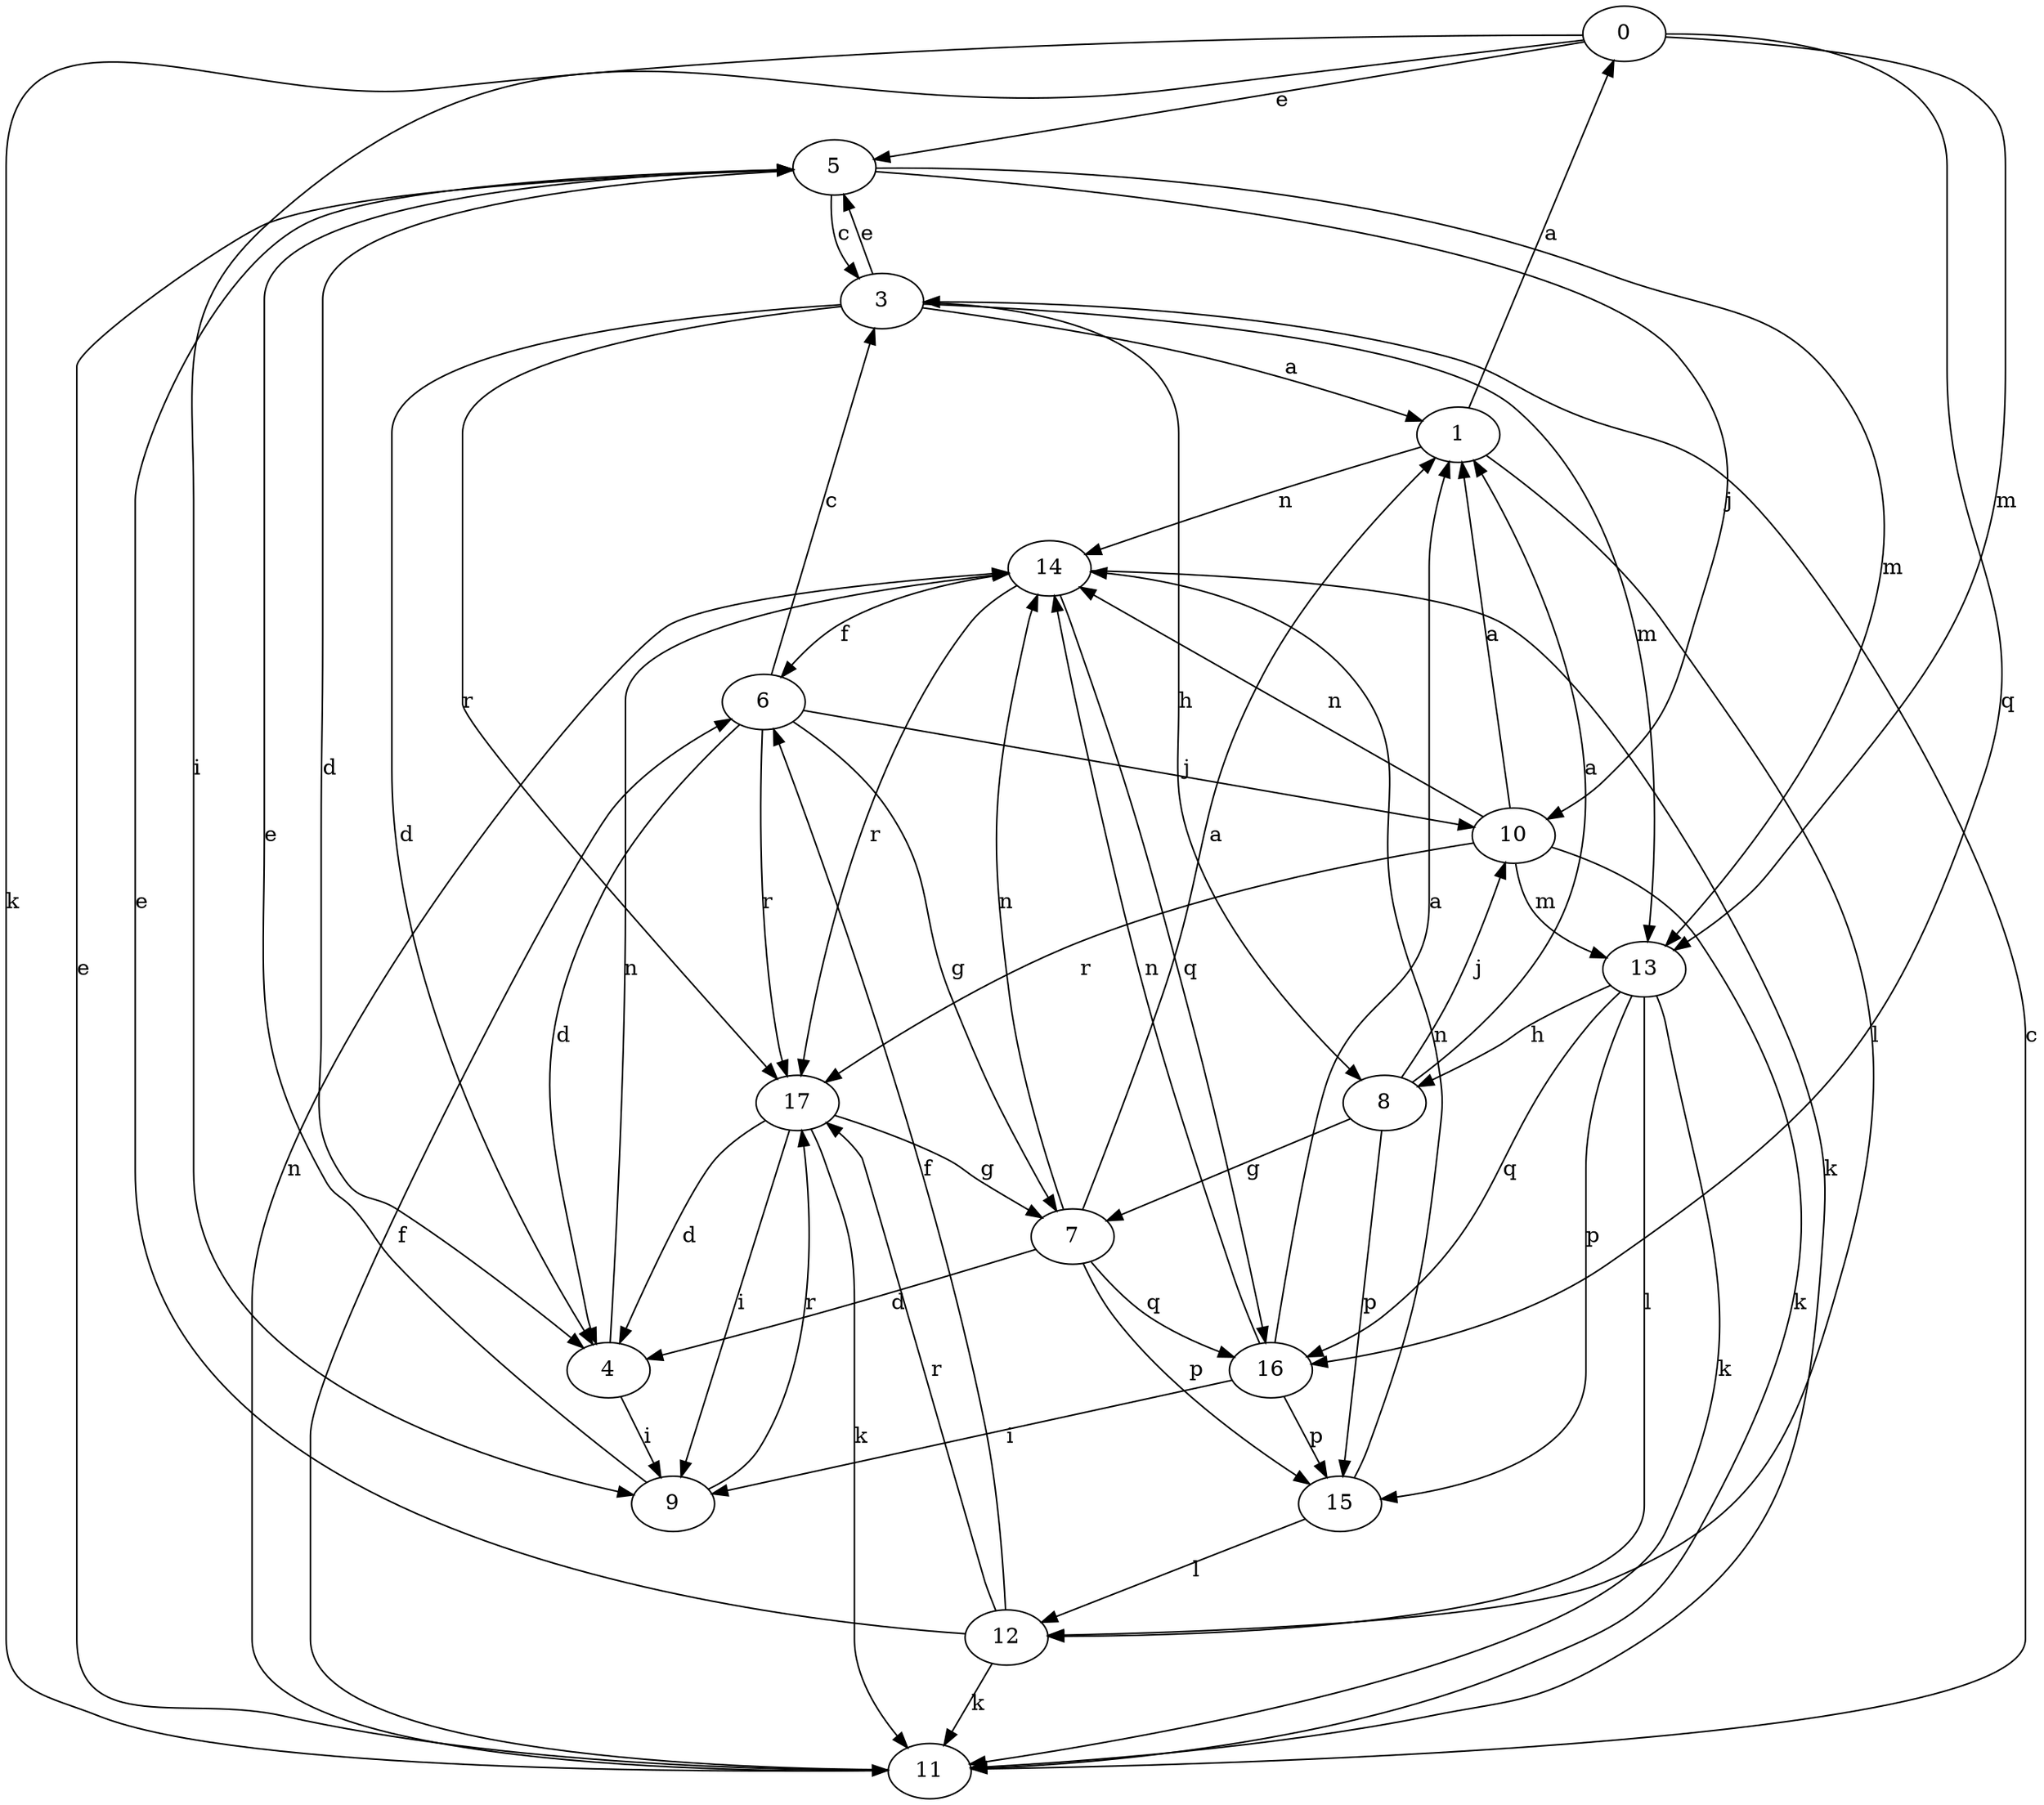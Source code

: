 strict digraph  {
0;
1;
3;
4;
5;
6;
7;
8;
9;
10;
11;
12;
13;
14;
15;
16;
17;
0 -> 5  [label=e];
0 -> 9  [label=i];
0 -> 11  [label=k];
0 -> 13  [label=m];
0 -> 16  [label=q];
1 -> 0  [label=a];
1 -> 12  [label=l];
1 -> 14  [label=n];
3 -> 1  [label=a];
3 -> 4  [label=d];
3 -> 5  [label=e];
3 -> 8  [label=h];
3 -> 13  [label=m];
3 -> 17  [label=r];
4 -> 9  [label=i];
4 -> 14  [label=n];
5 -> 3  [label=c];
5 -> 4  [label=d];
5 -> 10  [label=j];
5 -> 13  [label=m];
6 -> 3  [label=c];
6 -> 4  [label=d];
6 -> 7  [label=g];
6 -> 10  [label=j];
6 -> 17  [label=r];
7 -> 1  [label=a];
7 -> 4  [label=d];
7 -> 14  [label=n];
7 -> 15  [label=p];
7 -> 16  [label=q];
8 -> 1  [label=a];
8 -> 7  [label=g];
8 -> 10  [label=j];
8 -> 15  [label=p];
9 -> 5  [label=e];
9 -> 17  [label=r];
10 -> 1  [label=a];
10 -> 11  [label=k];
10 -> 13  [label=m];
10 -> 14  [label=n];
10 -> 17  [label=r];
11 -> 3  [label=c];
11 -> 5  [label=e];
11 -> 6  [label=f];
11 -> 14  [label=n];
12 -> 5  [label=e];
12 -> 6  [label=f];
12 -> 11  [label=k];
12 -> 17  [label=r];
13 -> 8  [label=h];
13 -> 11  [label=k];
13 -> 12  [label=l];
13 -> 15  [label=p];
13 -> 16  [label=q];
14 -> 6  [label=f];
14 -> 11  [label=k];
14 -> 16  [label=q];
14 -> 17  [label=r];
15 -> 12  [label=l];
15 -> 14  [label=n];
16 -> 1  [label=a];
16 -> 9  [label=i];
16 -> 14  [label=n];
16 -> 15  [label=p];
17 -> 4  [label=d];
17 -> 7  [label=g];
17 -> 9  [label=i];
17 -> 11  [label=k];
}
